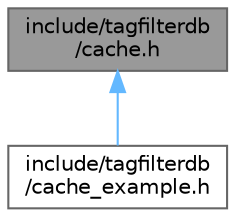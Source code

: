 digraph "include/tagfilterdb/cache.h"
{
 // LATEX_PDF_SIZE
  bgcolor="transparent";
  edge [fontname=Helvetica,fontsize=10,labelfontname=Helvetica,labelfontsize=10];
  node [fontname=Helvetica,fontsize=10,shape=box,height=0.2,width=0.4];
  Node1 [id="Node000001",label="include/tagfilterdb\l/cache.h",height=0.2,width=0.4,color="gray40", fillcolor="grey60", style="filled", fontcolor="black",tooltip="Cache header file for the LevelDB implementation."];
  Node1 -> Node2 [id="edge1_Node000001_Node000002",dir="back",color="steelblue1",style="solid",tooltip=" "];
  Node2 [id="Node000002",label="include/tagfilterdb\l/cache_example.h",height=0.2,width=0.4,color="grey40", fillcolor="white", style="filled",URL="$cache__example_8h.html",tooltip=" "];
}

